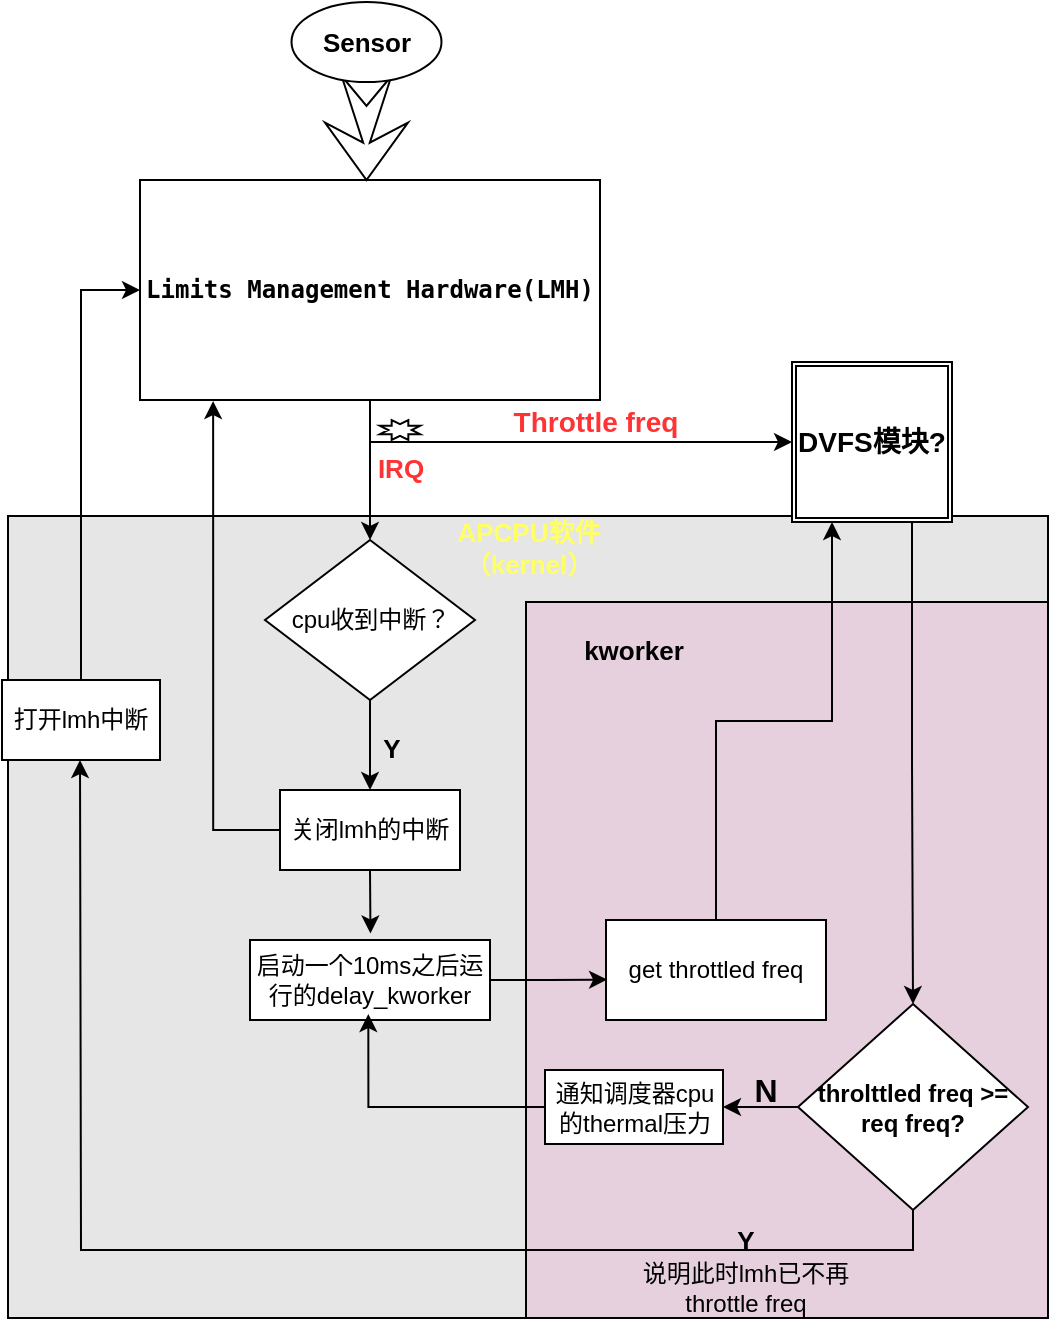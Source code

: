 <mxfile version="24.7.6">
  <diagram name="第 1 页" id="VTAUhPHFjqV-iyoxelCj">
    <mxGraphModel dx="1195" dy="665" grid="0" gridSize="10" guides="1" tooltips="1" connect="1" arrows="1" fold="1" page="1" pageScale="1" pageWidth="827" pageHeight="1169" math="0" shadow="0">
      <root>
        <mxCell id="0" />
        <mxCell id="1" parent="0" />
        <mxCell id="YY0MY4p-X_AZBxPH40uB-45" value="" style="rounded=0;whiteSpace=wrap;html=1;fillColor=#E6E6E6;" parent="1" vertex="1">
          <mxGeometry x="14" y="408" width="520" height="401" as="geometry" />
        </mxCell>
        <mxCell id="YY0MY4p-X_AZBxPH40uB-55" value="" style="rounded=0;whiteSpace=wrap;html=1;fillColor=#E6D0DE;" parent="1" vertex="1">
          <mxGeometry x="273" y="451" width="261" height="358" as="geometry" />
        </mxCell>
        <mxCell id="YY0MY4p-X_AZBxPH40uB-19" style="edgeStyle=orthogonalEdgeStyle;rounded=0;orthogonalLoop=1;jettySize=auto;html=1;exitX=0.5;exitY=1;exitDx=0;exitDy=0;entryX=0.5;entryY=0;entryDx=0;entryDy=0;" parent="1" source="YY0MY4p-X_AZBxPH40uB-1" target="YY0MY4p-X_AZBxPH40uB-18" edge="1">
          <mxGeometry relative="1" as="geometry" />
        </mxCell>
        <mxCell id="YY0MY4p-X_AZBxPH40uB-47" style="edgeStyle=orthogonalEdgeStyle;rounded=0;orthogonalLoop=1;jettySize=auto;html=1;exitX=0.5;exitY=1;exitDx=0;exitDy=0;entryX=0;entryY=0.5;entryDx=0;entryDy=0;" parent="1" source="YY0MY4p-X_AZBxPH40uB-1" target="YY0MY4p-X_AZBxPH40uB-10" edge="1">
          <mxGeometry relative="1" as="geometry" />
        </mxCell>
        <mxCell id="YY0MY4p-X_AZBxPH40uB-1" value="&lt;pre style=&quot;overflow: visible; text-align: start; background-color: rgb(255, 255, 255);&quot;&gt;Limits Management Hardware(LMH)&lt;/pre&gt;" style="rounded=0;whiteSpace=wrap;html=1;strokeWidth=1;fontStyle=1" parent="1" vertex="1">
          <mxGeometry x="80" y="240" width="230" height="110" as="geometry" />
        </mxCell>
        <mxCell id="YY0MY4p-X_AZBxPH40uB-4" value="" style="html=1;shadow=0;dashed=0;align=center;verticalAlign=middle;shape=mxgraph.arrows2.stylisedArrow;dy=0.92;dx=18.67;notch=15;feather=0.4;direction=south;" parent="1" vertex="1">
          <mxGeometry x="172.5" y="188" width="41.5" height="52" as="geometry" />
        </mxCell>
        <mxCell id="YY0MY4p-X_AZBxPH40uB-6" value="Sensor" style="strokeWidth=1;html=1;shape=mxgraph.flowchart.start_1;whiteSpace=wrap;fontStyle=1;fontSize=13;" parent="1" vertex="1">
          <mxGeometry x="155.75" y="151" width="75" height="40" as="geometry" />
        </mxCell>
        <mxCell id="YY0MY4p-X_AZBxPH40uB-13" value="IRQ" style="verticalLabelPosition=bottom;verticalAlign=top;html=1;shape=mxgraph.basic.8_point_star;fontStyle=1;fontSize=13;fontColor=#FF3333;" parent="1" vertex="1">
          <mxGeometry x="200" y="360" width="20" height="10" as="geometry" />
        </mxCell>
        <mxCell id="YY0MY4p-X_AZBxPH40uB-28" style="edgeStyle=orthogonalEdgeStyle;rounded=0;orthogonalLoop=1;jettySize=auto;html=1;exitX=0.75;exitY=1;exitDx=0;exitDy=0;entryX=0.5;entryY=0;entryDx=0;entryDy=0;" parent="1" source="YY0MY4p-X_AZBxPH40uB-10" target="YY0MY4p-X_AZBxPH40uB-27" edge="1">
          <mxGeometry relative="1" as="geometry" />
        </mxCell>
        <mxCell id="YY0MY4p-X_AZBxPH40uB-10" value="DVFS模块?" style="shape=ext;double=1;whiteSpace=wrap;html=1;aspect=fixed;fontStyle=1;fontSize=14;" parent="1" vertex="1">
          <mxGeometry x="406" y="331" width="80" height="80" as="geometry" />
        </mxCell>
        <mxCell id="YY0MY4p-X_AZBxPH40uB-38" style="edgeStyle=orthogonalEdgeStyle;rounded=0;orthogonalLoop=1;jettySize=auto;html=1;exitX=0.5;exitY=1;exitDx=0;exitDy=0;entryX=0.5;entryY=0;entryDx=0;entryDy=0;" parent="1" source="YY0MY4p-X_AZBxPH40uB-18" target="YY0MY4p-X_AZBxPH40uB-33" edge="1">
          <mxGeometry relative="1" as="geometry" />
        </mxCell>
        <mxCell id="YY0MY4p-X_AZBxPH40uB-18" value="cpu收到中断？" style="rhombus;whiteSpace=wrap;html=1;" parent="1" vertex="1">
          <mxGeometry x="142.5" y="420" width="105" height="80" as="geometry" />
        </mxCell>
        <mxCell id="YY0MY4p-X_AZBxPH40uB-21" value="Throttle freq" style="text;html=1;align=center;verticalAlign=middle;whiteSpace=wrap;rounded=0;fontStyle=1;fontColor=#FF3333;fontSize=14;" parent="1" vertex="1">
          <mxGeometry x="263" y="346" width="90" height="30" as="geometry" />
        </mxCell>
        <mxCell id="YY0MY4p-X_AZBxPH40uB-22" value="启动一个10ms之后运行的delay_kworker" style="whiteSpace=wrap;html=1;" parent="1" vertex="1">
          <mxGeometry x="135" y="620" width="120" height="40" as="geometry" />
        </mxCell>
        <mxCell id="YY0MY4p-X_AZBxPH40uB-37" style="edgeStyle=orthogonalEdgeStyle;rounded=0;orthogonalLoop=1;jettySize=auto;html=1;exitX=0.5;exitY=1;exitDx=0;exitDy=0;" parent="1" source="YY0MY4p-X_AZBxPH40uB-27" edge="1">
          <mxGeometry relative="1" as="geometry">
            <mxPoint x="50" y="530" as="targetPoint" />
            <mxPoint x="420" y="740" as="sourcePoint" />
          </mxGeometry>
        </mxCell>
        <mxCell id="dvzESr8WYS7K-upXrV9c-3" style="edgeStyle=orthogonalEdgeStyle;rounded=0;orthogonalLoop=1;jettySize=auto;html=1;" edge="1" parent="1" source="YY0MY4p-X_AZBxPH40uB-27" target="dvzESr8WYS7K-upXrV9c-1">
          <mxGeometry relative="1" as="geometry" />
        </mxCell>
        <mxCell id="YY0MY4p-X_AZBxPH40uB-27" value="throlttled freq &amp;gt;= req freq?" style="rhombus;whiteSpace=wrap;html=1;fontStyle=1" parent="1" vertex="1">
          <mxGeometry x="409" y="652" width="115" height="103" as="geometry" />
        </mxCell>
        <mxCell id="YY0MY4p-X_AZBxPH40uB-50" style="edgeStyle=orthogonalEdgeStyle;rounded=0;orthogonalLoop=1;jettySize=auto;html=1;exitX=0.5;exitY=0;exitDx=0;exitDy=0;entryX=0.25;entryY=1;entryDx=0;entryDy=0;" parent="1" source="YY0MY4p-X_AZBxPH40uB-30" target="YY0MY4p-X_AZBxPH40uB-10" edge="1">
          <mxGeometry relative="1" as="geometry" />
        </mxCell>
        <mxCell id="YY0MY4p-X_AZBxPH40uB-30" value="get throttled freq" style="rounded=0;whiteSpace=wrap;html=1;" parent="1" vertex="1">
          <mxGeometry x="313" y="610" width="110" height="50" as="geometry" />
        </mxCell>
        <mxCell id="YY0MY4p-X_AZBxPH40uB-33" value="关闭lmh的中断" style="rounded=0;whiteSpace=wrap;html=1;" parent="1" vertex="1">
          <mxGeometry x="150" y="545" width="90" height="40" as="geometry" />
        </mxCell>
        <mxCell id="YY0MY4p-X_AZBxPH40uB-35" value="N" style="text;html=1;align=center;verticalAlign=middle;whiteSpace=wrap;rounded=0;fontStyle=1;fontSize=16;" parent="1" vertex="1">
          <mxGeometry x="363" y="680" width="60" height="30" as="geometry" />
        </mxCell>
        <mxCell id="YY0MY4p-X_AZBxPH40uB-39" style="edgeStyle=orthogonalEdgeStyle;rounded=0;orthogonalLoop=1;jettySize=auto;html=1;exitX=0.5;exitY=1;exitDx=0;exitDy=0;entryX=0.502;entryY=-0.082;entryDx=0;entryDy=0;entryPerimeter=0;" parent="1" source="YY0MY4p-X_AZBxPH40uB-33" target="YY0MY4p-X_AZBxPH40uB-22" edge="1">
          <mxGeometry relative="1" as="geometry" />
        </mxCell>
        <mxCell id="YY0MY4p-X_AZBxPH40uB-41" style="edgeStyle=orthogonalEdgeStyle;rounded=0;orthogonalLoop=1;jettySize=auto;html=1;exitX=0.5;exitY=0;exitDx=0;exitDy=0;entryX=0;entryY=0.5;entryDx=0;entryDy=0;" parent="1" source="YY0MY4p-X_AZBxPH40uB-40" target="YY0MY4p-X_AZBxPH40uB-1" edge="1">
          <mxGeometry relative="1" as="geometry" />
        </mxCell>
        <mxCell id="YY0MY4p-X_AZBxPH40uB-40" value="打开lmh中断" style="rounded=0;whiteSpace=wrap;html=1;" parent="1" vertex="1">
          <mxGeometry x="11" y="490" width="79" height="40" as="geometry" />
        </mxCell>
        <mxCell id="YY0MY4p-X_AZBxPH40uB-42" value="Y&lt;div style=&quot;&quot;&gt;&lt;span style=&quot;font-weight: normal;&quot;&gt;&lt;font style=&quot;font-size: 12px;&quot;&gt;说明此时lmh已不再throttle freq&lt;/font&gt;&lt;/span&gt;&lt;/div&gt;" style="text;html=1;align=center;verticalAlign=middle;whiteSpace=wrap;rounded=0;fontStyle=1;fontSize=13;" parent="1" vertex="1">
          <mxGeometry x="318" y="771" width="130" height="30" as="geometry" />
        </mxCell>
        <mxCell id="YY0MY4p-X_AZBxPH40uB-43" style="edgeStyle=orthogonalEdgeStyle;rounded=0;orthogonalLoop=1;jettySize=auto;html=1;exitX=0;exitY=0.5;exitDx=0;exitDy=0;entryX=0.159;entryY=1.005;entryDx=0;entryDy=0;entryPerimeter=0;" parent="1" source="YY0MY4p-X_AZBxPH40uB-33" target="YY0MY4p-X_AZBxPH40uB-1" edge="1">
          <mxGeometry relative="1" as="geometry" />
        </mxCell>
        <mxCell id="YY0MY4p-X_AZBxPH40uB-46" value="Y" style="text;html=1;align=center;verticalAlign=middle;whiteSpace=wrap;rounded=0;fontSize=13;fontStyle=1" parent="1" vertex="1">
          <mxGeometry x="176" y="509" width="60" height="30" as="geometry" />
        </mxCell>
        <mxCell id="YY0MY4p-X_AZBxPH40uB-57" value="kworker" style="text;html=1;align=center;verticalAlign=middle;whiteSpace=wrap;rounded=0;fontStyle=1;fontSize=13;" parent="1" vertex="1">
          <mxGeometry x="297" y="460" width="60" height="30" as="geometry" />
        </mxCell>
        <mxCell id="YY0MY4p-X_AZBxPH40uB-59" style="edgeStyle=orthogonalEdgeStyle;rounded=0;orthogonalLoop=1;jettySize=auto;html=1;exitX=1;exitY=0.5;exitDx=0;exitDy=0;entryX=0.005;entryY=0.596;entryDx=0;entryDy=0;entryPerimeter=0;" parent="1" source="YY0MY4p-X_AZBxPH40uB-22" target="YY0MY4p-X_AZBxPH40uB-30" edge="1">
          <mxGeometry relative="1" as="geometry" />
        </mxCell>
        <mxCell id="YY0MY4p-X_AZBxPH40uB-60" value="APCPU软件（kernel）" style="text;html=1;align=center;verticalAlign=middle;whiteSpace=wrap;rounded=0;fontStyle=1;fontSize=13;fontColor=#FFFF66;" parent="1" vertex="1">
          <mxGeometry x="225.5" y="408" width="97" height="31" as="geometry" />
        </mxCell>
        <mxCell id="dvzESr8WYS7K-upXrV9c-1" value="通知调度器cpu的thermal压力" style="rounded=0;whiteSpace=wrap;html=1;" vertex="1" parent="1">
          <mxGeometry x="282.5" y="685" width="89" height="37" as="geometry" />
        </mxCell>
        <mxCell id="dvzESr8WYS7K-upXrV9c-4" style="edgeStyle=orthogonalEdgeStyle;rounded=0;orthogonalLoop=1;jettySize=auto;html=1;exitX=0;exitY=0.5;exitDx=0;exitDy=0;entryX=0.493;entryY=0.925;entryDx=0;entryDy=0;entryPerimeter=0;" edge="1" parent="1" source="dvzESr8WYS7K-upXrV9c-1" target="YY0MY4p-X_AZBxPH40uB-22">
          <mxGeometry relative="1" as="geometry" />
        </mxCell>
      </root>
    </mxGraphModel>
  </diagram>
</mxfile>
